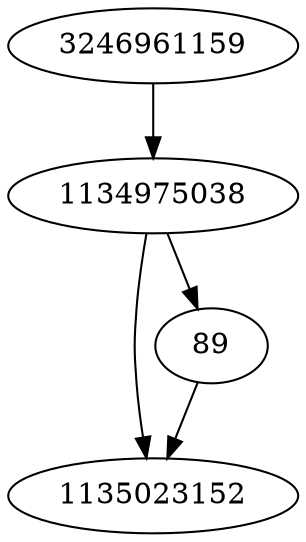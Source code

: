 strict digraph  {
1135023152;
89;
1134975038;
3246961159;
89 -> 1135023152;
1134975038 -> 1135023152;
1134975038 -> 89;
3246961159 -> 1134975038;
}
